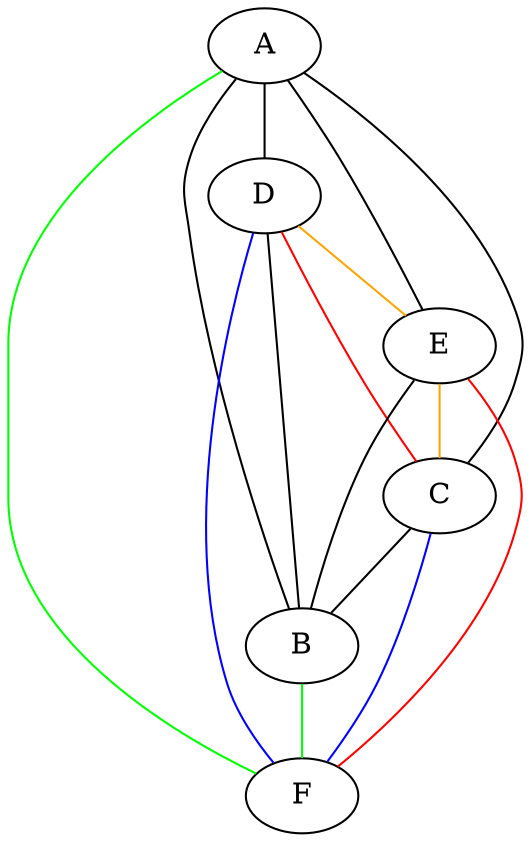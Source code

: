 strict graph "" {
A;
D;
E;
C;
B;
F;
A -- C  [color=black];
A -- B  [color=black];
A -- E  [color=black];
A -- D  [color=black];
A -- F  [color=green];
D -- C  [color=red];
D -- B  [color=black];
D -- E  [color=orange];
D -- F  [color=blue];
E -- C  [color=orange];
E -- B  [color=black];
E -- F  [color=red];
C -- B  [color=black];
C -- F  [color=blue];
B -- F  [color=green];
}

